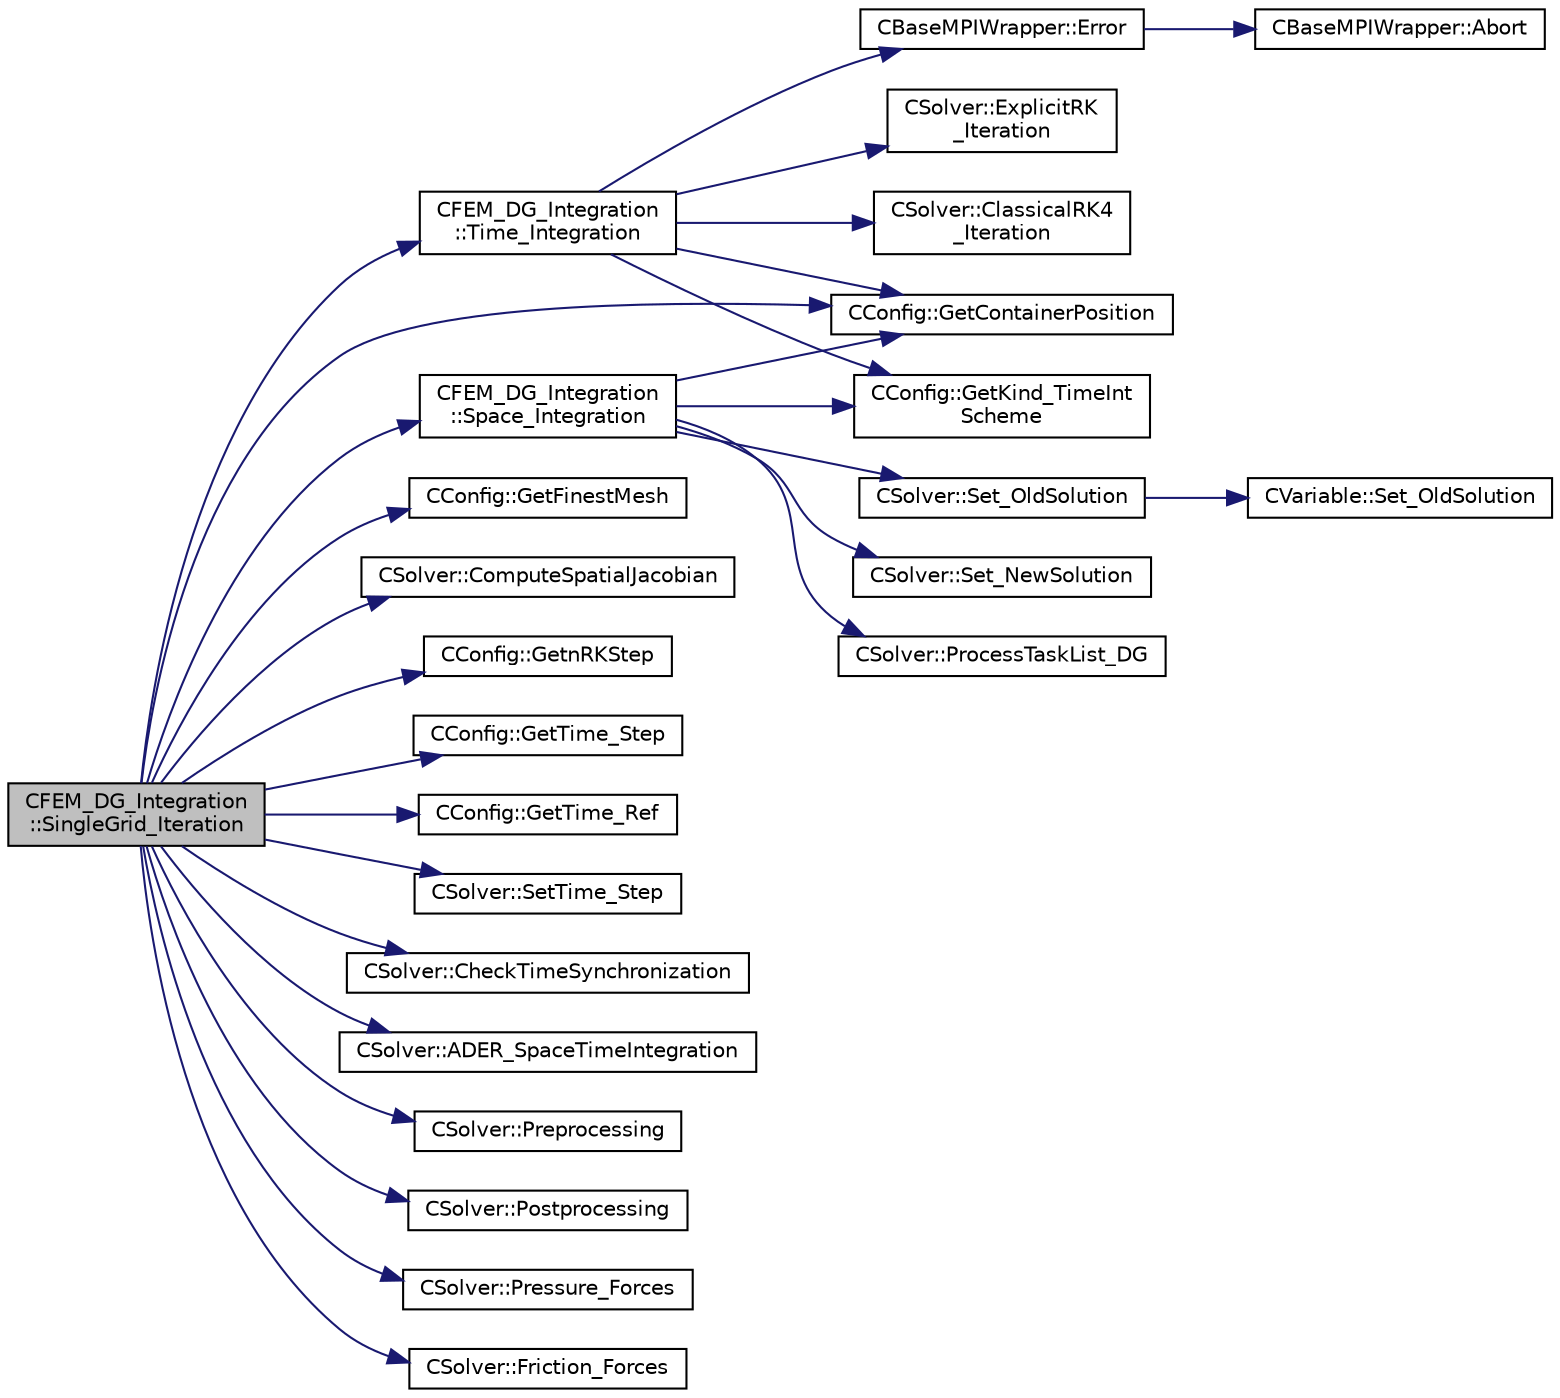 digraph "CFEM_DG_Integration::SingleGrid_Iteration"
{
  edge [fontname="Helvetica",fontsize="10",labelfontname="Helvetica",labelfontsize="10"];
  node [fontname="Helvetica",fontsize="10",shape=record];
  rankdir="LR";
  Node4 [label="CFEM_DG_Integration\l::SingleGrid_Iteration",height=0.2,width=0.4,color="black", fillcolor="grey75", style="filled", fontcolor="black"];
  Node4 -> Node5 [color="midnightblue",fontsize="10",style="solid",fontname="Helvetica"];
  Node5 [label="CConfig::GetContainerPosition",height=0.2,width=0.4,color="black", fillcolor="white", style="filled",URL="$class_c_config.html#ad9a79bf229dcc3f99cf7c23d4cb16d06",tooltip="Provides the index of the solution in the container. "];
  Node4 -> Node6 [color="midnightblue",fontsize="10",style="solid",fontname="Helvetica"];
  Node6 [label="CConfig::GetFinestMesh",height=0.2,width=0.4,color="black", fillcolor="white", style="filled",URL="$class_c_config.html#af34d9f3a4cd6ac06a8f2862efad97a27",tooltip="Get the index of the finest grid. "];
  Node4 -> Node7 [color="midnightblue",fontsize="10",style="solid",fontname="Helvetica"];
  Node7 [label="CSolver::ComputeSpatialJacobian",height=0.2,width=0.4,color="black", fillcolor="white", style="filled",URL="$class_c_solver.html#abc6ee4fd8f1418609ac1d0c2522c8575",tooltip="A virtual member. "];
  Node4 -> Node8 [color="midnightblue",fontsize="10",style="solid",fontname="Helvetica"];
  Node8 [label="CConfig::GetnRKStep",height=0.2,width=0.4,color="black", fillcolor="white", style="filled",URL="$class_c_config.html#ab3fc57386d5b28f678f79b49aed96e5b",tooltip="Get the number of Runge-Kutta steps. "];
  Node4 -> Node9 [color="midnightblue",fontsize="10",style="solid",fontname="Helvetica"];
  Node9 [label="CConfig::GetTime_Step",height=0.2,width=0.4,color="black", fillcolor="white", style="filled",URL="$class_c_config.html#ae13c09328e650c83c411767c030c8f7e",tooltip="Get the time step for multizone problems. "];
  Node4 -> Node10 [color="midnightblue",fontsize="10",style="solid",fontname="Helvetica"];
  Node10 [label="CConfig::GetTime_Ref",height=0.2,width=0.4,color="black", fillcolor="white", style="filled",URL="$class_c_config.html#a08a17689e8bcd7b952b530fcb5a44842",tooltip="Get the value of the reference time for non-dimensionalization. "];
  Node4 -> Node11 [color="midnightblue",fontsize="10",style="solid",fontname="Helvetica"];
  Node11 [label="CSolver::SetTime_Step",height=0.2,width=0.4,color="black", fillcolor="white", style="filled",URL="$class_c_solver.html#abb9dfa70f98661b517b4cf8598d29c12",tooltip="A virtual member. "];
  Node4 -> Node12 [color="midnightblue",fontsize="10",style="solid",fontname="Helvetica"];
  Node12 [label="CSolver::CheckTimeSynchronization",height=0.2,width=0.4,color="black", fillcolor="white", style="filled",URL="$class_c_solver.html#abaea8c7747b49628ee19077db43f4c4f",tooltip="A virtual member. "];
  Node4 -> Node13 [color="midnightblue",fontsize="10",style="solid",fontname="Helvetica"];
  Node13 [label="CSolver::ADER_SpaceTimeIntegration",height=0.2,width=0.4,color="black", fillcolor="white", style="filled",URL="$class_c_solver.html#a169b378517360aa83dfe1394c9dbac9f",tooltip="A virtual member. "];
  Node4 -> Node14 [color="midnightblue",fontsize="10",style="solid",fontname="Helvetica"];
  Node14 [label="CSolver::Preprocessing",height=0.2,width=0.4,color="black", fillcolor="white", style="filled",URL="$class_c_solver.html#a5c530a5946aeeceb039c841115dd4b9b",tooltip="A virtual member. "];
  Node4 -> Node15 [color="midnightblue",fontsize="10",style="solid",fontname="Helvetica"];
  Node15 [label="CFEM_DG_Integration\l::Space_Integration",height=0.2,width=0.4,color="black", fillcolor="white", style="filled",URL="$class_c_f_e_m___d_g___integration.html#afc451695bf272f195982e44553099cb8",tooltip="Perform the spatial integration of the numerical system. "];
  Node15 -> Node5 [color="midnightblue",fontsize="10",style="solid",fontname="Helvetica"];
  Node15 -> Node16 [color="midnightblue",fontsize="10",style="solid",fontname="Helvetica"];
  Node16 [label="CSolver::Set_OldSolution",height=0.2,width=0.4,color="black", fillcolor="white", style="filled",URL="$class_c_solver.html#a971b9e376be0fabf1866edf370836e7b",tooltip="Set the old solution variables to the current solution value for Runge-Kutta iteration. It is a virtual function, because for the DG-FEM solver a different version is needed. "];
  Node16 -> Node17 [color="midnightblue",fontsize="10",style="solid",fontname="Helvetica"];
  Node17 [label="CVariable::Set_OldSolution",height=0.2,width=0.4,color="black", fillcolor="white", style="filled",URL="$class_c_variable.html#af7ab5687fab17a8840ebcbf1f1927634",tooltip="Set old variables to the value of the current variables. "];
  Node15 -> Node18 [color="midnightblue",fontsize="10",style="solid",fontname="Helvetica"];
  Node18 [label="CConfig::GetKind_TimeInt\lScheme",height=0.2,width=0.4,color="black", fillcolor="white", style="filled",URL="$class_c_config.html#aeec93abf99b07f5fd7505df58a5577ae",tooltip="Get the kind of time integration method. "];
  Node15 -> Node19 [color="midnightblue",fontsize="10",style="solid",fontname="Helvetica"];
  Node19 [label="CSolver::Set_NewSolution",height=0.2,width=0.4,color="black", fillcolor="white", style="filled",URL="$class_c_solver.html#a7537e05efdb06062dcc4729ad3f3e96a",tooltip="Set the new solution variables to the current solution value for classical RK. "];
  Node15 -> Node20 [color="midnightblue",fontsize="10",style="solid",fontname="Helvetica"];
  Node20 [label="CSolver::ProcessTaskList_DG",height=0.2,width=0.4,color="black", fillcolor="white", style="filled",URL="$class_c_solver.html#a9a1cadc6a35e9d1ab5f1d4529ee7350f",tooltip="A virtual member. "];
  Node4 -> Node21 [color="midnightblue",fontsize="10",style="solid",fontname="Helvetica"];
  Node21 [label="CFEM_DG_Integration\l::Time_Integration",height=0.2,width=0.4,color="black", fillcolor="white", style="filled",URL="$class_c_f_e_m___d_g___integration.html#ab1f2213a0a7cafd76ecbe04528225257",tooltip="Perform the time integration (explicit or implicit) of the numerical system. "];
  Node21 -> Node5 [color="midnightblue",fontsize="10",style="solid",fontname="Helvetica"];
  Node21 -> Node18 [color="midnightblue",fontsize="10",style="solid",fontname="Helvetica"];
  Node21 -> Node22 [color="midnightblue",fontsize="10",style="solid",fontname="Helvetica"];
  Node22 [label="CSolver::ExplicitRK\l_Iteration",height=0.2,width=0.4,color="black", fillcolor="white", style="filled",URL="$class_c_solver.html#acf9d06c1c21489ca5882f708b4d82e3a",tooltip="A virtual member. "];
  Node21 -> Node23 [color="midnightblue",fontsize="10",style="solid",fontname="Helvetica"];
  Node23 [label="CSolver::ClassicalRK4\l_Iteration",height=0.2,width=0.4,color="black", fillcolor="white", style="filled",URL="$class_c_solver.html#a866237e68e9e84ad2d90c6265bf8d4eb",tooltip="A virtual member. "];
  Node21 -> Node24 [color="midnightblue",fontsize="10",style="solid",fontname="Helvetica"];
  Node24 [label="CBaseMPIWrapper::Error",height=0.2,width=0.4,color="black", fillcolor="white", style="filled",URL="$class_c_base_m_p_i_wrapper.html#a04457c47629bda56704e6a8804833eeb"];
  Node24 -> Node25 [color="midnightblue",fontsize="10",style="solid",fontname="Helvetica"];
  Node25 [label="CBaseMPIWrapper::Abort",height=0.2,width=0.4,color="black", fillcolor="white", style="filled",URL="$class_c_base_m_p_i_wrapper.html#a21ef5681e2acb532d345e9bab173ef07"];
  Node4 -> Node26 [color="midnightblue",fontsize="10",style="solid",fontname="Helvetica"];
  Node26 [label="CSolver::Postprocessing",height=0.2,width=0.4,color="black", fillcolor="white", style="filled",URL="$class_c_solver.html#a4417611bfa1a44467e40f47025e2a573",tooltip="A virtual member. "];
  Node4 -> Node27 [color="midnightblue",fontsize="10",style="solid",fontname="Helvetica"];
  Node27 [label="CSolver::Pressure_Forces",height=0.2,width=0.4,color="black", fillcolor="white", style="filled",URL="$class_c_solver.html#a44a622ee7f6e3d47ffee693551321a31",tooltip="A virtual member. "];
  Node4 -> Node28 [color="midnightblue",fontsize="10",style="solid",fontname="Helvetica"];
  Node28 [label="CSolver::Friction_Forces",height=0.2,width=0.4,color="black", fillcolor="white", style="filled",URL="$class_c_solver.html#afba08e1e28ec82a8c493b621d261d114",tooltip="A virtual member. "];
}
